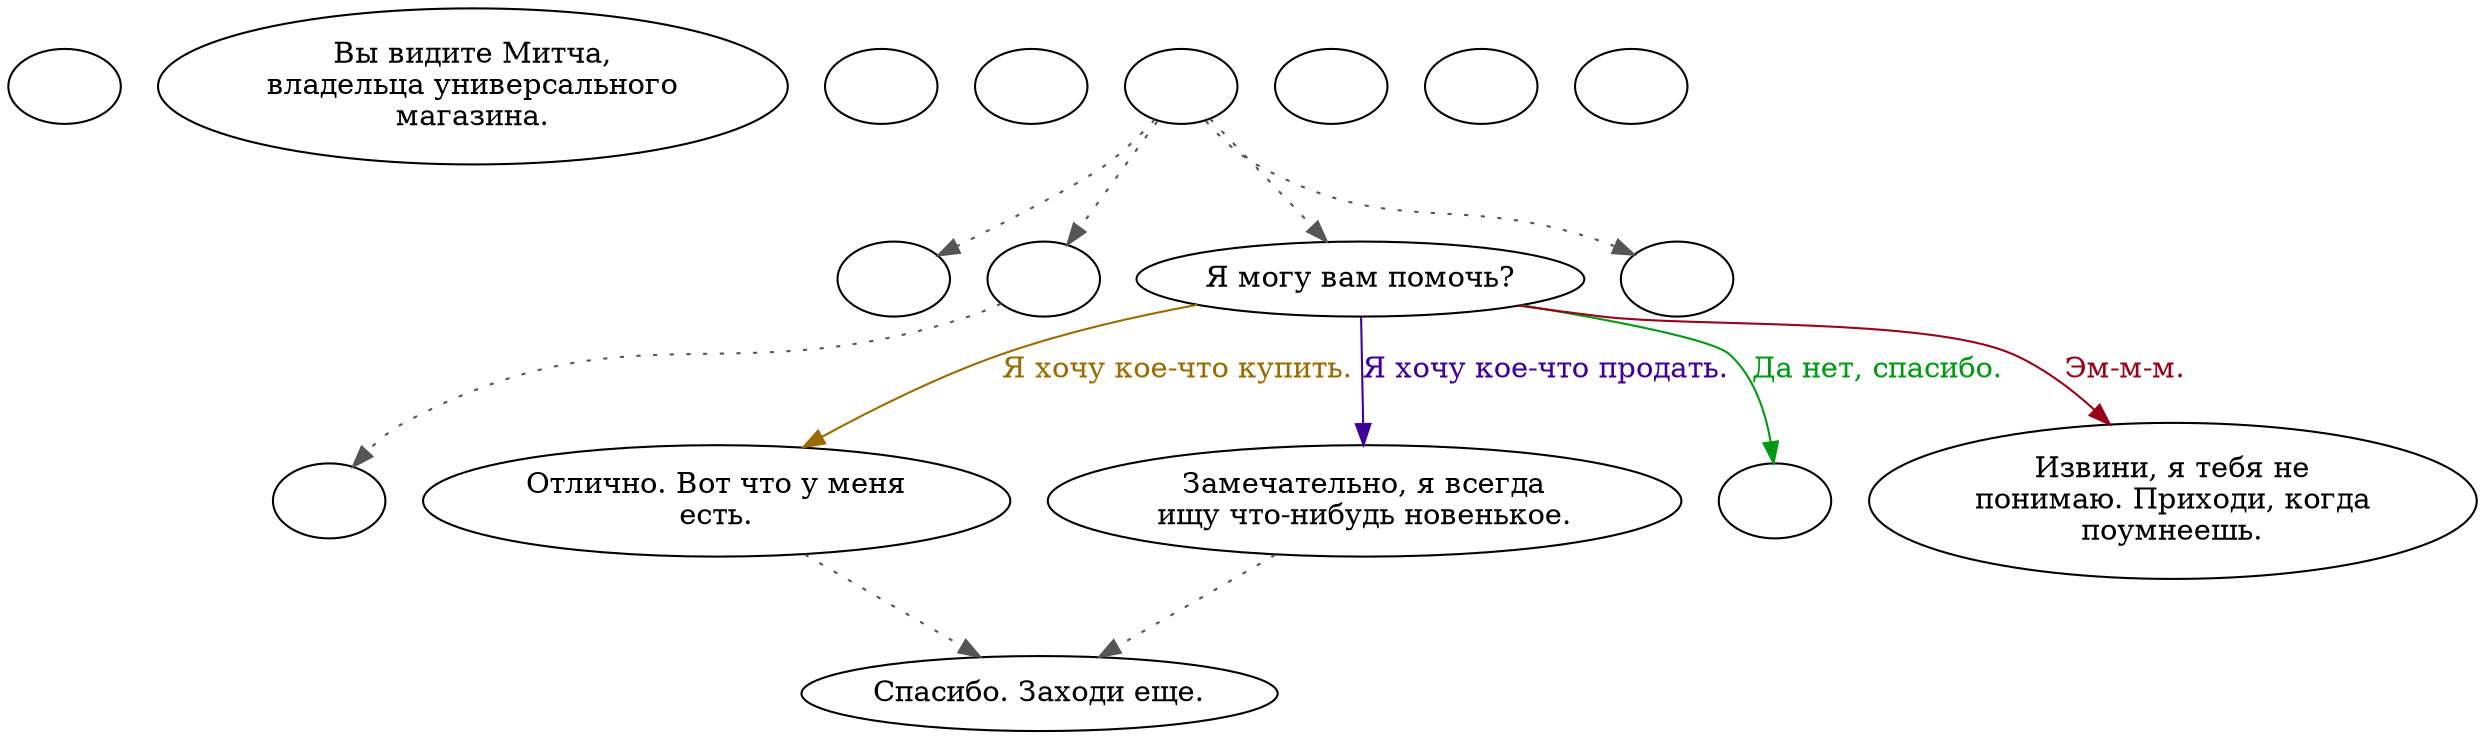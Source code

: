 digraph allnone {
  "start" [style=filled       fillcolor="#FFFFFF"       color="#000000"]
  "start" [label=""]
  "look_at_p_proc" [style=filled       fillcolor="#FFFFFF"       color="#000000"]
  "look_at_p_proc" [label="Вы видите Митча,\nвладельца универсального\nмагазина."]
  "critter_p_proc" [style=filled       fillcolor="#FFFFFF"       color="#000000"]
  "critter_p_proc" [label=""]
  "pickup_p_proc" [style=filled       fillcolor="#FFFFFF"       color="#000000"]
  "pickup_p_proc" [label=""]
  "talk_p_proc" [style=filled       fillcolor="#FFFFFF"       color="#000000"]
  "talk_p_proc" -> "Get_Stuff" [style=dotted color="#555555"]
  "talk_p_proc" -> "get_reaction" [style=dotted color="#555555"]
  "talk_p_proc" -> "Merchant00" [style=dotted color="#555555"]
  "talk_p_proc" -> "Put_Stuff" [style=dotted color="#555555"]
  "talk_p_proc" [label=""]
  "destroy_p_proc" [style=filled       fillcolor="#FFFFFF"       color="#000000"]
  "destroy_p_proc" [label=""]
  "damage_p_proc" [style=filled       fillcolor="#FFFFFF"       color="#000000"]
  "damage_p_proc" [label=""]
  "map_enter_p_proc" [style=filled       fillcolor="#FFFFFF"       color="#000000"]
  "map_enter_p_proc" [label=""]
  "Merchant00" [style=filled       fillcolor="#FFFFFF"       color="#000000"]
  "Merchant00" [label="Я могу вам помочь?"]
  "Merchant00" -> "Merchant01" [label="Я хочу кое-что купить." color="#996B00" fontcolor="#996B00"]
  "Merchant00" -> "Merchant02" [label="Я хочу кое-что продать." color="#3F0099" fontcolor="#3F0099"]
  "Merchant00" -> "Merchant03" [label="Да нет, спасибо." color="#009912" fontcolor="#009912"]
  "Merchant00" -> "Merchant04" [label="Эм-м-м." color="#99001A" fontcolor="#99001A"]
  "Merchant01" [style=filled       fillcolor="#FFFFFF"       color="#000000"]
  "Merchant01" -> "Merchant05" [style=dotted color="#555555"]
  "Merchant01" [label="Отлично. Вот что у меня\nесть."]
  "Merchant02" [style=filled       fillcolor="#FFFFFF"       color="#000000"]
  "Merchant02" -> "Merchant05" [style=dotted color="#555555"]
  "Merchant02" [label="Замечательно, я всегда\nищу что-нибудь новенькое."]
  "Merchant03" [style=filled       fillcolor="#FFFFFF"       color="#000000"]
  "Merchant03" [label=""]
  "Merchant04" [style=filled       fillcolor="#FFFFFF"       color="#000000"]
  "Merchant04" [label="Извини, я тебя не\nпонимаю. Приходи, когда\nпоумнеешь."]
  "Merchant05" [style=filled       fillcolor="#FFFFFF"       color="#000000"]
  "Merchant05" [label="Спасибо. Заходи еще."]
  "Get_Stuff" [style=filled       fillcolor="#FFFFFF"       color="#000000"]
  "Get_Stuff" [label=""]
  "Put_Stuff" [style=filled       fillcolor="#FFFFFF"       color="#000000"]
  "Put_Stuff" [label=""]
  "get_reaction" [style=filled       fillcolor="#FFFFFF"       color="#000000"]
  "get_reaction" -> "ReactToLevel" [style=dotted color="#555555"]
  "get_reaction" [label=""]
  "ReactToLevel" [style=filled       fillcolor="#FFFFFF"       color="#000000"]
  "ReactToLevel" [label=""]
}